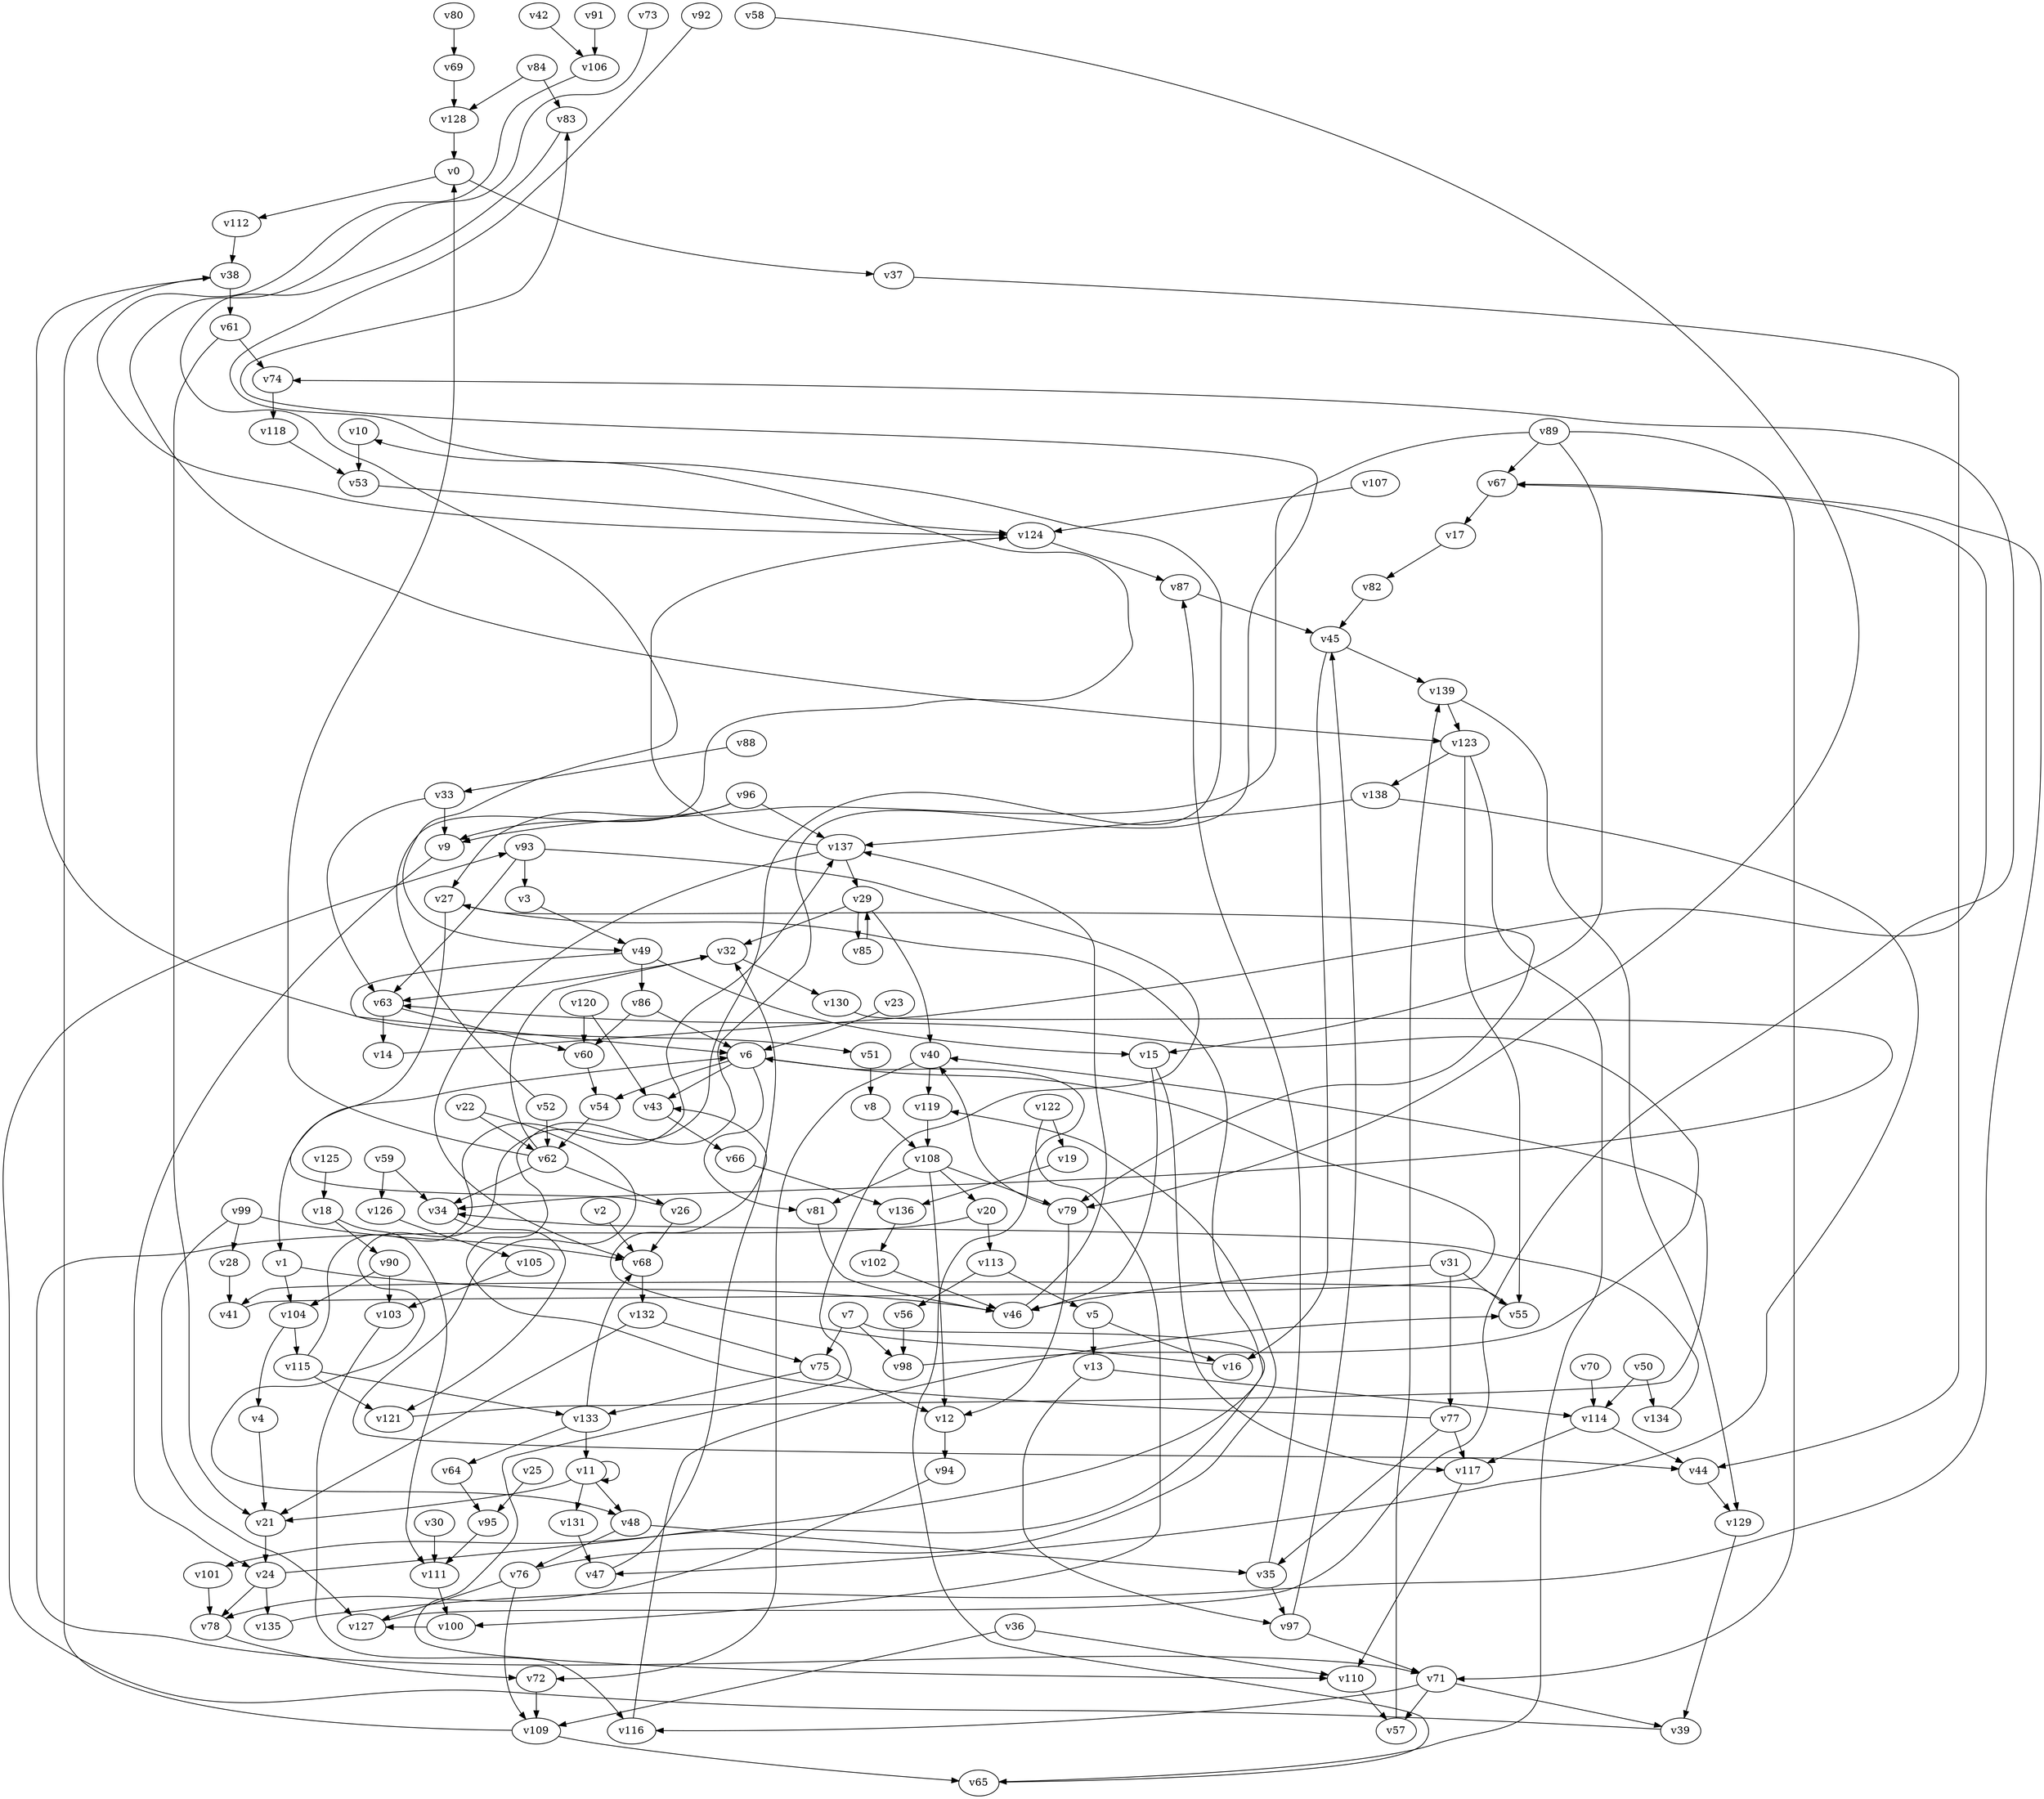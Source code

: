 // Benchmark game 206 - 140 vertices
// time_bound: 64
// targets: v7
digraph G {
    v0 [name="v0", player=0];
    v1 [name="v1", player=0];
    v2 [name="v2", player=1];
    v3 [name="v3", player=1];
    v4 [name="v4", player=0];
    v5 [name="v5", player=0];
    v6 [name="v6", player=1];
    v7 [name="v7", player=1, target=1];
    v8 [name="v8", player=1];
    v9 [name="v9", player=1];
    v10 [name="v10", player=0];
    v11 [name="v11", player=0];
    v12 [name="v12", player=0];
    v13 [name="v13", player=0];
    v14 [name="v14", player=1];
    v15 [name="v15", player=1];
    v16 [name="v16", player=0];
    v17 [name="v17", player=0];
    v18 [name="v18", player=1];
    v19 [name="v19", player=0];
    v20 [name="v20", player=0];
    v21 [name="v21", player=0];
    v22 [name="v22", player=1];
    v23 [name="v23", player=1];
    v24 [name="v24", player=1];
    v25 [name="v25", player=0];
    v26 [name="v26", player=0];
    v27 [name="v27", player=0];
    v28 [name="v28", player=1];
    v29 [name="v29", player=0];
    v30 [name="v30", player=0];
    v31 [name="v31", player=1];
    v32 [name="v32", player=1];
    v33 [name="v33", player=1];
    v34 [name="v34", player=0];
    v35 [name="v35", player=1];
    v36 [name="v36", player=0];
    v37 [name="v37", player=0];
    v38 [name="v38", player=0];
    v39 [name="v39", player=1];
    v40 [name="v40", player=0];
    v41 [name="v41", player=1];
    v42 [name="v42", player=1];
    v43 [name="v43", player=1];
    v44 [name="v44", player=0];
    v45 [name="v45", player=0];
    v46 [name="v46", player=1];
    v47 [name="v47", player=0];
    v48 [name="v48", player=0];
    v49 [name="v49", player=0];
    v50 [name="v50", player=1];
    v51 [name="v51", player=0];
    v52 [name="v52", player=1];
    v53 [name="v53", player=1];
    v54 [name="v54", player=0];
    v55 [name="v55", player=1];
    v56 [name="v56", player=0];
    v57 [name="v57", player=0];
    v58 [name="v58", player=0];
    v59 [name="v59", player=1];
    v60 [name="v60", player=0];
    v61 [name="v61", player=0];
    v62 [name="v62", player=1];
    v63 [name="v63", player=1];
    v64 [name="v64", player=0];
    v65 [name="v65", player=0];
    v66 [name="v66", player=1];
    v67 [name="v67", player=1];
    v68 [name="v68", player=0];
    v69 [name="v69", player=1];
    v70 [name="v70", player=0];
    v71 [name="v71", player=1];
    v72 [name="v72", player=1];
    v73 [name="v73", player=0];
    v74 [name="v74", player=0];
    v75 [name="v75", player=0];
    v76 [name="v76", player=1];
    v77 [name="v77", player=1];
    v78 [name="v78", player=0];
    v79 [name="v79", player=0];
    v80 [name="v80", player=0];
    v81 [name="v81", player=0];
    v82 [name="v82", player=1];
    v83 [name="v83", player=0];
    v84 [name="v84", player=0];
    v85 [name="v85", player=0];
    v86 [name="v86", player=0];
    v87 [name="v87", player=1];
    v88 [name="v88", player=1];
    v89 [name="v89", player=1];
    v90 [name="v90", player=1];
    v91 [name="v91", player=0];
    v92 [name="v92", player=1];
    v93 [name="v93", player=1];
    v94 [name="v94", player=1];
    v95 [name="v95", player=0];
    v96 [name="v96", player=1];
    v97 [name="v97", player=0];
    v98 [name="v98", player=1];
    v99 [name="v99", player=1];
    v100 [name="v100", player=1];
    v101 [name="v101", player=1];
    v102 [name="v102", player=1];
    v103 [name="v103", player=0];
    v104 [name="v104", player=1];
    v105 [name="v105", player=1];
    v106 [name="v106", player=0];
    v107 [name="v107", player=0];
    v108 [name="v108", player=0];
    v109 [name="v109", player=1];
    v110 [name="v110", player=1];
    v111 [name="v111", player=1];
    v112 [name="v112", player=0];
    v113 [name="v113", player=1];
    v114 [name="v114", player=1];
    v115 [name="v115", player=0];
    v116 [name="v116", player=0];
    v117 [name="v117", player=1];
    v118 [name="v118", player=0];
    v119 [name="v119", player=0];
    v120 [name="v120", player=0];
    v121 [name="v121", player=0];
    v122 [name="v122", player=1];
    v123 [name="v123", player=0];
    v124 [name="v124", player=1];
    v125 [name="v125", player=0];
    v126 [name="v126", player=0];
    v127 [name="v127", player=1];
    v128 [name="v128", player=0];
    v129 [name="v129", player=0];
    v130 [name="v130", player=1];
    v131 [name="v131", player=0];
    v132 [name="v132", player=0];
    v133 [name="v133", player=0];
    v134 [name="v134", player=1];
    v135 [name="v135", player=1];
    v136 [name="v136", player=1];
    v137 [name="v137", player=0];
    v138 [name="v138", player=1];
    v139 [name="v139", player=1];

    v0 -> v37;
    v1 -> v104;
    v2 -> v68;
    v3 -> v49;
    v4 -> v21;
    v5 -> v13;
    v6 -> v43;
    v7 -> v101 [constraint="t >= 3"];
    v8 -> v108;
    v9 -> v24;
    v10 -> v53;
    v11 -> v131;
    v12 -> v94;
    v13 -> v114;
    v14 -> v67 [constraint="t mod 5 == 0"];
    v15 -> v46;
    v16 -> v43 [constraint="t mod 2 == 0"];
    v17 -> v82;
    v18 -> v90;
    v19 -> v136;
    v20 -> v71 [constraint="t mod 2 == 1"];
    v21 -> v24;
    v22 -> v44 [constraint="t < 15"];
    v23 -> v6;
    v24 -> v27 [constraint="t >= 4"];
    v25 -> v95;
    v26 -> v6 [constraint="t mod 4 == 1"];
    v27 -> v79 [constraint="t >= 3"];
    v28 -> v41;
    v29 -> v85;
    v30 -> v111;
    v31 -> v77;
    v32 -> v130;
    v33 -> v9;
    v34 -> v121;
    v35 -> v97;
    v36 -> v109;
    v37 -> v44;
    v38 -> v51 [constraint="t >= 3"];
    v39 -> v93 [constraint="t < 12"];
    v40 -> v119;
    v41 -> v6 [constraint="t >= 5"];
    v42 -> v106 [constraint="t >= 5"];
    v43 -> v66;
    v44 -> v129;
    v45 -> v16;
    v46 -> v137;
    v47 -> v32;
    v48 -> v76;
    v49 -> v6 [constraint="t >= 2"];
    v50 -> v134;
    v51 -> v8;
    v52 -> v10 [constraint="t < 12"];
    v53 -> v124;
    v54 -> v62;
    v55 -> v41 [constraint="t >= 1"];
    v56 -> v98;
    v57 -> v139;
    v58 -> v79 [constraint="t < 14"];
    v59 -> v34;
    v60 -> v54;
    v61 -> v74;
    v62 -> v34;
    v63 -> v60;
    v64 -> v95;
    v65 -> v6 [constraint="t mod 4 == 3"];
    v66 -> v136;
    v67 -> v17;
    v68 -> v132;
    v69 -> v128;
    v70 -> v114;
    v71 -> v39;
    v72 -> v109;
    v73 -> v123 [constraint="t mod 3 == 1"];
    v74 -> v118;
    v75 -> v133;
    v76 -> v119 [constraint="t >= 3"];
    v77 -> v83 [constraint="t >= 5"];
    v78 -> v72;
    v79 -> v12;
    v80 -> v69;
    v81 -> v46;
    v82 -> v45;
    v83 -> v49 [constraint="t < 6"];
    v84 -> v128;
    v85 -> v29;
    v86 -> v6;
    v87 -> v45;
    v88 -> v33;
    v89 -> v71;
    v90 -> v104;
    v91 -> v106;
    v92 -> v48 [constraint="t mod 4 == 2"];
    v93 -> v110 [constraint="t mod 5 == 4"];
    v94 -> v78 [constraint="t mod 3 == 0"];
    v95 -> v111;
    v96 -> v9;
    v97 -> v45;
    v98 -> v63 [constraint="t >= 2"];
    v99 -> v28;
    v100 -> v127 [constraint="t mod 3 == 0"];
    v101 -> v78;
    v102 -> v46;
    v103 -> v116;
    v104 -> v115;
    v105 -> v103;
    v106 -> v124 [constraint="t >= 4"];
    v107 -> v124;
    v108 -> v79;
    v109 -> v38;
    v110 -> v57;
    v111 -> v100;
    v112 -> v38;
    v113 -> v56;
    v114 -> v117;
    v115 -> v137 [constraint="t >= 4"];
    v116 -> v55 [constraint="t < 11"];
    v117 -> v110;
    v118 -> v53;
    v119 -> v108;
    v120 -> v60;
    v121 -> v40 [constraint="t < 7"];
    v122 -> v19;
    v123 -> v138;
    v124 -> v87;
    v125 -> v18;
    v126 -> v105;
    v127 -> v74 [constraint="t >= 4"];
    v128 -> v0;
    v129 -> v39;
    v130 -> v34 [constraint="t >= 2"];
    v131 -> v47;
    v132 -> v75;
    v133 -> v64;
    v134 -> v34 [constraint="t < 11"];
    v135 -> v67 [constraint="t >= 3"];
    v136 -> v102;
    v137 -> v68;
    v138 -> v47 [constraint="t mod 2 == 0"];
    v139 -> v129;
    v33 -> v63;
    v15 -> v117;
    v99 -> v68;
    v71 -> v116;
    v11 -> v11;
    v120 -> v43;
    v62 -> v26;
    v24 -> v78;
    v79 -> v40;
    v99 -> v127;
    v59 -> v126;
    v63 -> v14;
    v1 -> v46;
    v96 -> v27;
    v18 -> v111;
    v29 -> v32;
    v86 -> v60;
    v45 -> v139;
    v108 -> v81;
    v29 -> v40;
    v108 -> v12;
    v22 -> v62;
    v11 -> v21;
    v123 -> v55;
    v139 -> v123;
    v71 -> v57;
    v75 -> v12;
    v137 -> v124;
    v133 -> v68;
    v90 -> v103;
    v31 -> v55;
    v84 -> v83;
    v133 -> v11;
    v31 -> v46;
    v7 -> v75;
    v62 -> v32;
    v113 -> v5;
    v97 -> v71;
    v109 -> v65;
    v62 -> v0;
    v61 -> v21;
    v104 -> v4;
    v49 -> v15;
    v40 -> v72;
    v114 -> v44;
    v93 -> v3;
    v26 -> v68;
    v7 -> v98;
    v89 -> v9;
    v5 -> v16;
    v115 -> v121;
    v76 -> v127;
    v50 -> v114;
    v48 -> v35;
    v115 -> v133;
    v38 -> v61;
    v36 -> v110;
    v122 -> v100;
    v52 -> v62;
    v6 -> v54;
    v96 -> v137;
    v49 -> v86;
    v27 -> v1;
    v89 -> v15;
    v89 -> v67;
    v137 -> v29;
    v6 -> v81;
    v77 -> v35;
    v76 -> v109;
    v123 -> v65;
    v24 -> v135;
    v20 -> v113;
    v132 -> v21;
    v13 -> v97;
    v138 -> v137;
    v0 -> v112;
    v108 -> v20;
    v11 -> v48;
    v32 -> v63;
    v93 -> v63;
    v77 -> v117;
    v35 -> v87;
}
